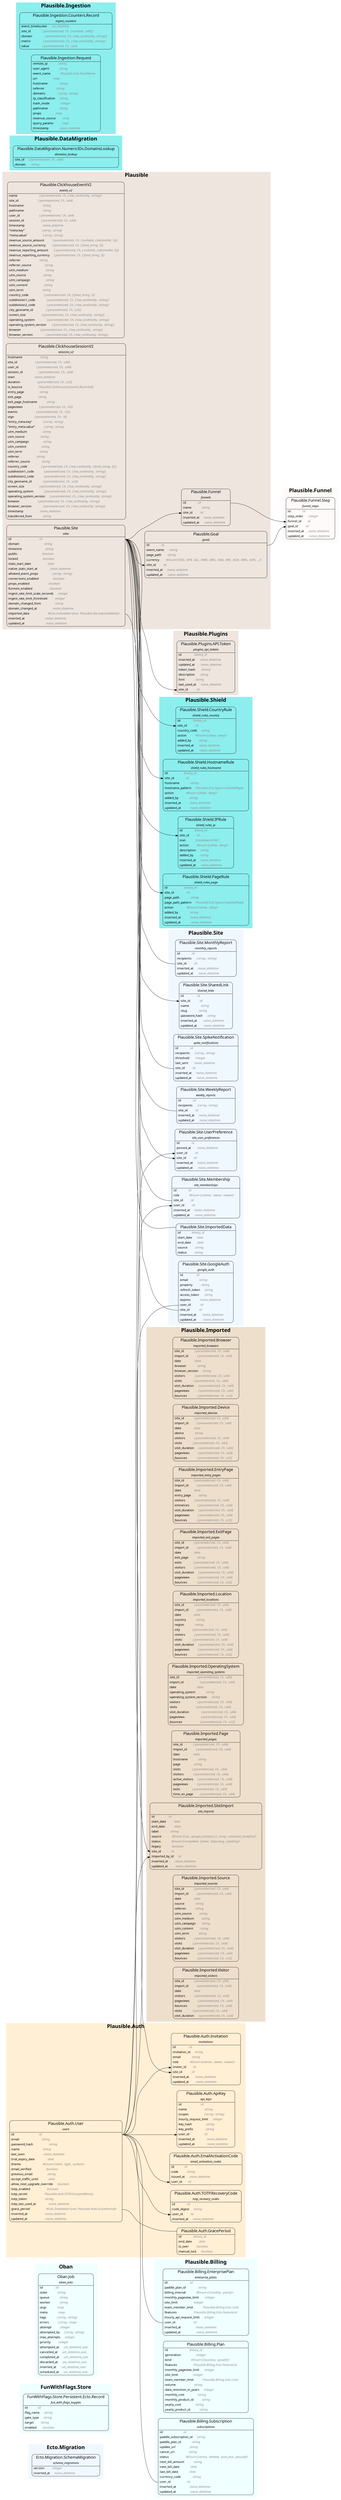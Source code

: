 digraph {
  ranksep=1.0; rankdir=LR;
  node [shape = none, fontname="Roboto Mono"];
  
  subgraph "cluster_Ecto.Migration" {
    style=filled
    fontname="Roboto Mono"
    color = "#f0f8ff"
    label = <<font point-size='24'><b>Ecto.Migration</b></font>>
    "Ecto.Migration.SchemaMigration" [label= <<table align='left' border='1' style='rounded' cellspacing='0' cellpadding='4' cellborder='0'><tr><td port='header@schema_module'><font point-size='18'>   Ecto.Migration.SchemaMigration   </font></td></tr><tr><td border='1' sides='b' colspan='2'><font point-size='14'><i>schema_migrations</i></font></td></tr><tr><td align='left' port='field@version'>:version         <i><font color='gray54'>:integer            </font></i></td></tr><tr><td align='left' port='field@inserted_at'>:inserted_at     <i><font color='gray54'>:naive_datetime     </font></i></td></tr></table>>]
  }
  subgraph "cluster_FunWithFlags.Store" {
    style=filled
    fontname="Roboto Mono"
    color = "#f0ffff"
    label = <<font point-size='24'><b>FunWithFlags.Store</b></font>>
    "FunWithFlags.Store.Persistent.Ecto.Record" [label= <<table align='left' border='1' style='rounded' cellspacing='0' cellpadding='4' cellborder='0'><tr><td port='header@schema_module'><font point-size='18'>   FunWithFlags.Store.Persistent.Ecto.Record   </font></td></tr><tr><td border='1' sides='b' colspan='2'><font point-size='14'><i>fun_with_flags_toggles</i></font></td></tr><tr><td align='left' port='field@id'>:id            <i><font color='gray54'>:id          </font></i></td></tr><tr><td align='left' port='field@flag_name'>:flag_name     <i><font color='gray54'>:string      </font></i></td></tr><tr><td align='left' port='field@gate_type'>:gate_type     <i><font color='gray54'>:string      </font></i></td></tr><tr><td align='left' port='field@target'>:target        <i><font color='gray54'>:string      </font></i></td></tr><tr><td align='left' port='field@enabled'>:enabled       <i><font color='gray54'>:boolean     </font></i></td></tr></table>>]
  }
  subgraph cluster_Oban {
    style=filled
    fontname="Roboto Mono"
    color = "#f0ffff"
    label = <<font point-size='24'><b>Oban</b></font>>
    "Oban.Job" [label= <<table align='left' border='1' style='rounded' cellspacing='0' cellpadding='4' cellborder='0'><tr><td port='header@schema_module'><font point-size='18'>   Oban.Job   </font></td></tr><tr><td border='1' sides='b' colspan='2'><font point-size='14'><i>oban_jobs</i></font></td></tr><tr><td align='left' port='field@id'>:id               <i><font color='gray54'>:id                    </font></i></td></tr><tr><td align='left' port='field@state'>:state            <i><font color='gray54'>:string                </font></i></td></tr><tr><td align='left' port='field@queue'>:queue            <i><font color='gray54'>:string                </font></i></td></tr><tr><td align='left' port='field@worker'>:worker           <i><font color='gray54'>:string                </font></i></td></tr><tr><td align='left' port='field@args'>:args             <i><font color='gray54'>:map                   </font></i></td></tr><tr><td align='left' port='field@meta'>:meta             <i><font color='gray54'>:map                   </font></i></td></tr><tr><td align='left' port='field@tags'>:tags             <i><font color='gray54'>{:array, :string}      </font></i></td></tr><tr><td align='left' port='field@errors'>:errors           <i><font color='gray54'>{:array, :map}         </font></i></td></tr><tr><td align='left' port='field@attempt'>:attempt          <i><font color='gray54'>:integer               </font></i></td></tr><tr><td align='left' port='field@attempted_by'>:attempted_by     <i><font color='gray54'>{:array, :string}      </font></i></td></tr><tr><td align='left' port='field@max_attempts'>:max_attempts     <i><font color='gray54'>:integer               </font></i></td></tr><tr><td align='left' port='field@priority'>:priority         <i><font color='gray54'>:integer               </font></i></td></tr><tr><td align='left' port='field@attempted_at'>:attempted_at     <i><font color='gray54'>:utc_datetime_usec     </font></i></td></tr><tr><td align='left' port='field@cancelled_at'>:cancelled_at     <i><font color='gray54'>:utc_datetime_usec     </font></i></td></tr><tr><td align='left' port='field@completed_at'>:completed_at     <i><font color='gray54'>:utc_datetime_usec     </font></i></td></tr><tr><td align='left' port='field@discarded_at'>:discarded_at     <i><font color='gray54'>:utc_datetime_usec     </font></i></td></tr><tr><td align='left' port='field@inserted_at'>:inserted_at      <i><font color='gray54'>:utc_datetime_usec     </font></i></td></tr><tr><td align='left' port='field@scheduled_at'>:scheduled_at     <i><font color='gray54'>:utc_datetime_usec     </font></i></td></tr></table>>]
  }
  subgraph cluster_Plausible {
    style=filled
    fontname="Roboto Mono"
    color = "#eee5de"
    label = <<font point-size='24'><b>Plausible</b></font>>
    "Plausible.ClickhouseEventV2" [label= <<table align='left' border='1' style='rounded' cellspacing='0' cellpadding='4' cellborder='0'><tr><td port='header@schema_module'><font point-size='18'>   Plausible.ClickhouseEventV2   </font></td></tr><tr><td border='1' sides='b' colspan='2'><font point-size='14'><i>events_v2</i></font></td></tr><tr><td align='left' port='field@name'>:name                           <i><font color='gray54'>{:parameterized, Ch, {:low_cardinality, :string}}      </font></i></td></tr><tr><td align='left' port='field@site_id'>:site_id                        <i><font color='gray54'>{:parameterized, Ch, :u64}                             </font></i></td></tr><tr><td align='left' port='field@hostname'>:hostname                       <i><font color='gray54'>:string                                                </font></i></td></tr><tr><td align='left' port='field@pathname'>:pathname                       <i><font color='gray54'>:string                                                </font></i></td></tr><tr><td align='left' port='field@user_id'>:user_id                        <i><font color='gray54'>{:parameterized, Ch, :u64}                             </font></i></td></tr><tr><td align='left' port='field@session_id'>:session_id                     <i><font color='gray54'>{:parameterized, Ch, :u64}                             </font></i></td></tr><tr><td align='left' port='field@timestamp'>:timestamp                      <i><font color='gray54'>:naive_datetime                                        </font></i></td></tr><tr><td align='left' port='field@meta.key'>:&quot;meta.key&quot;                     <i><font color='gray54'>{:array, :string}                                      </font></i></td></tr><tr><td align='left' port='field@meta.value'>:&quot;meta.value&quot;                   <i><font color='gray54'>{:array, :string}                                      </font></i></td></tr><tr><td align='left' port='field@revenue_source_amount'>:revenue_source_amount          <i><font color='gray54'>{:parameterized, Ch, {:nullable, {:decimal64, 3}}}     </font></i></td></tr><tr><td align='left' port='field@revenue_source_currency'>:revenue_source_currency        <i><font color='gray54'>{:parameterized, Ch, {:fixed_string, 3}}               </font></i></td></tr><tr><td align='left' port='field@revenue_reporting_amount'>:revenue_reporting_amount       <i><font color='gray54'>{:parameterized, Ch, {:nullable, {:decimal64, 3}}}     </font></i></td></tr><tr><td align='left' port='field@revenue_reporting_currency'>:revenue_reporting_currency     <i><font color='gray54'>{:parameterized, Ch, {:fixed_string, 3}}               </font></i></td></tr><tr><td align='left' port='field@referrer'>:referrer                       <i><font color='gray54'>:string                                                </font></i></td></tr><tr><td align='left' port='field@referrer_source'>:referrer_source                <i><font color='gray54'>:string                                                </font></i></td></tr><tr><td align='left' port='field@utm_medium'>:utm_medium                     <i><font color='gray54'>:string                                                </font></i></td></tr><tr><td align='left' port='field@utm_source'>:utm_source                     <i><font color='gray54'>:string                                                </font></i></td></tr><tr><td align='left' port='field@utm_campaign'>:utm_campaign                   <i><font color='gray54'>:string                                                </font></i></td></tr><tr><td align='left' port='field@utm_content'>:utm_content                    <i><font color='gray54'>:string                                                </font></i></td></tr><tr><td align='left' port='field@utm_term'>:utm_term                       <i><font color='gray54'>:string                                                </font></i></td></tr><tr><td align='left' port='field@country_code'>:country_code                   <i><font color='gray54'>{:parameterized, Ch, {:fixed_string, 2}}               </font></i></td></tr><tr><td align='left' port='field@subdivision1_code'>:subdivision1_code              <i><font color='gray54'>{:parameterized, Ch, {:low_cardinality, :string}}      </font></i></td></tr><tr><td align='left' port='field@subdivision2_code'>:subdivision2_code              <i><font color='gray54'>{:parameterized, Ch, {:low_cardinality, :string}}      </font></i></td></tr><tr><td align='left' port='field@city_geoname_id'>:city_geoname_id                <i><font color='gray54'>{:parameterized, Ch, :u32}                             </font></i></td></tr><tr><td align='left' port='field@screen_size'>:screen_size                    <i><font color='gray54'>{:parameterized, Ch, {:low_cardinality, :string}}      </font></i></td></tr><tr><td align='left' port='field@operating_system'>:operating_system               <i><font color='gray54'>{:parameterized, Ch, {:low_cardinality, :string}}      </font></i></td></tr><tr><td align='left' port='field@operating_system_version'>:operating_system_version       <i><font color='gray54'>{:parameterized, Ch, {:low_cardinality, :string}}      </font></i></td></tr><tr><td align='left' port='field@browser'>:browser                        <i><font color='gray54'>{:parameterized, Ch, {:low_cardinality, :string}}      </font></i></td></tr><tr><td align='left' port='field@browser_version'>:browser_version                <i><font color='gray54'>{:parameterized, Ch, {:low_cardinality, :string}}      </font></i></td></tr></table>>]
  "Plausible.ClickhouseSessionV2" [label= <<table align='left' border='1' style='rounded' cellspacing='0' cellpadding='4' cellborder='0'><tr><td port='header@schema_module'><font point-size='18'>   Plausible.ClickhouseSessionV2   </font></td></tr><tr><td border='1' sides='b' colspan='2'><font point-size='14'><i>sessions_v2</i></font></td></tr><tr><td align='left' port='field@hostname'>:hostname                     <i><font color='gray54'>:string                                                          </font></i></td></tr><tr><td align='left' port='field@site_id'>:site_id                      <i><font color='gray54'>{:parameterized, Ch, :u64}                                       </font></i></td></tr><tr><td align='left' port='field@user_id'>:user_id                      <i><font color='gray54'>{:parameterized, Ch, :u64}                                       </font></i></td></tr><tr><td align='left' port='field@session_id'>:session_id                   <i><font color='gray54'>{:parameterized, Ch, :u64}                                       </font></i></td></tr><tr><td align='left' port='field@start'>:start                        <i><font color='gray54'>:naive_datetime                                                  </font></i></td></tr><tr><td align='left' port='field@duration'>:duration                     <i><font color='gray54'>{:parameterized, Ch, :u32}                                       </font></i></td></tr><tr><td align='left' port='field@is_bounce'>:is_bounce                    <i><font color='gray54'>Plausible.ClickhouseSessionV2.BoolUInt8                          </font></i></td></tr><tr><td align='left' port='field@entry_page'>:entry_page                   <i><font color='gray54'>:string                                                          </font></i></td></tr><tr><td align='left' port='field@exit_page'>:exit_page                    <i><font color='gray54'>:string                                                          </font></i></td></tr><tr><td align='left' port='field@exit_page_hostname'>:exit_page_hostname           <i><font color='gray54'>:string                                                          </font></i></td></tr><tr><td align='left' port='field@pageviews'>:pageviews                    <i><font color='gray54'>{:parameterized, Ch, :i32}                                       </font></i></td></tr><tr><td align='left' port='field@events'>:events                       <i><font color='gray54'>{:parameterized, Ch, :i32}                                       </font></i></td></tr><tr><td align='left' port='field@sign'>:sign                         <i><font color='gray54'>{:parameterized, Ch, :i8}                                        </font></i></td></tr><tr><td align='left' port='field@entry_meta.key'>:&quot;entry_meta.key&quot;             <i><font color='gray54'>{:array, :string}                                                </font></i></td></tr><tr><td align='left' port='field@entry_meta.value'>:&quot;entry_meta.value&quot;           <i><font color='gray54'>{:array, :string}                                                </font></i></td></tr><tr><td align='left' port='field@utm_medium'>:utm_medium                   <i><font color='gray54'>:string                                                          </font></i></td></tr><tr><td align='left' port='field@utm_source'>:utm_source                   <i><font color='gray54'>:string                                                          </font></i></td></tr><tr><td align='left' port='field@utm_campaign'>:utm_campaign                 <i><font color='gray54'>:string                                                          </font></i></td></tr><tr><td align='left' port='field@utm_content'>:utm_content                  <i><font color='gray54'>:string                                                          </font></i></td></tr><tr><td align='left' port='field@utm_term'>:utm_term                     <i><font color='gray54'>:string                                                          </font></i></td></tr><tr><td align='left' port='field@referrer'>:referrer                     <i><font color='gray54'>:string                                                          </font></i></td></tr><tr><td align='left' port='field@referrer_source'>:referrer_source              <i><font color='gray54'>:string                                                          </font></i></td></tr><tr><td align='left' port='field@country_code'>:country_code                 <i><font color='gray54'>{:parameterized, Ch, {:low_cardinality, {:fixed_string, 2}}}     </font></i></td></tr><tr><td align='left' port='field@subdivision1_code'>:subdivision1_code            <i><font color='gray54'>{:parameterized, Ch, {:low_cardinality, :string}}                </font></i></td></tr><tr><td align='left' port='field@subdivision2_code'>:subdivision2_code            <i><font color='gray54'>{:parameterized, Ch, {:low_cardinality, :string}}                </font></i></td></tr><tr><td align='left' port='field@city_geoname_id'>:city_geoname_id              <i><font color='gray54'>{:parameterized, Ch, :u32}                                       </font></i></td></tr><tr><td align='left' port='field@screen_size'>:screen_size                  <i><font color='gray54'>{:parameterized, Ch, {:low_cardinality, :string}}                </font></i></td></tr><tr><td align='left' port='field@operating_system'>:operating_system             <i><font color='gray54'>{:parameterized, Ch, {:low_cardinality, :string}}                </font></i></td></tr><tr><td align='left' port='field@operating_system_version'>:operating_system_version     <i><font color='gray54'>{:parameterized, Ch, {:low_cardinality, :string}}                </font></i></td></tr><tr><td align='left' port='field@browser'>:browser                      <i><font color='gray54'>{:parameterized, Ch, {:low_cardinality, :string}}                </font></i></td></tr><tr><td align='left' port='field@browser_version'>:browser_version              <i><font color='gray54'>{:parameterized, Ch, {:low_cardinality, :string}}                </font></i></td></tr><tr><td align='left' port='field@timestamp'>:timestamp                    <i><font color='gray54'>:naive_datetime                                                  </font></i></td></tr><tr><td align='left' port='field@transferred_from'>:transferred_from             <i><font color='gray54'>:string                                                          </font></i></td></tr></table>>]
  "Plausible.Funnel" [label= <<table align='left' border='1' style='rounded' cellspacing='0' cellpadding='4' cellborder='0'><tr><td port='header@schema_module'><font point-size='18'>   Plausible.Funnel   </font></td></tr><tr><td border='1' sides='b' colspan='2'><font point-size='14'><i>funnels</i></font></td></tr><tr><td align='left' port='field@id'>:id              <i><font color='gray54'>:id                 </font></i></td></tr><tr><td align='left' port='field@name'>:name            <i><font color='gray54'>:string             </font></i></td></tr><tr><td align='left' port='field@site_id'>:site_id         <i><font color='gray54'>:id                 </font></i></td></tr><tr><td align='left' port='field@inserted_at'>:inserted_at     <i><font color='gray54'>:naive_datetime     </font></i></td></tr><tr><td align='left' port='field@updated_at'>:updated_at      <i><font color='gray54'>:naive_datetime     </font></i></td></tr></table>>]
  "Plausible.Goal" [label= <<table align='left' border='1' style='rounded' cellspacing='0' cellpadding='4' cellborder='0'><tr><td port='header@schema_module'><font point-size='18'>   Plausible.Goal   </font></td></tr><tr><td border='1' sides='b' colspan='2'><font point-size='14'><i>goals</i></font></td></tr><tr><td align='left' port='field@id'>:id              <i><font color='gray54'>:id                                                                          </font></i></td></tr><tr><td align='left' port='field@event_name'>:event_name      <i><font color='gray54'>:string                                                                      </font></i></td></tr><tr><td align='left' port='field@page_path'>:page_path       <i><font color='gray54'>:string                                                                      </font></i></td></tr><tr><td align='left' port='field@currency'>:currency        <i><font color='gray54'>#Enum&lt;[:AED, :AFN, :ALL, :AMD, :ANG, :AOA, :ARS, :AUD, :AWG, :AZN, ...]&gt;     </font></i></td></tr><tr><td align='left' port='field@site_id'>:site_id         <i><font color='gray54'>:id                                                                          </font></i></td></tr><tr><td align='left' port='field@inserted_at'>:inserted_at     <i><font color='gray54'>:naive_datetime                                                              </font></i></td></tr><tr><td align='left' port='field@updated_at'>:updated_at      <i><font color='gray54'>:naive_datetime                                                              </font></i></td></tr></table>>]
  "Plausible.Site" [label= <<table align='left' border='1' style='rounded' cellspacing='0' cellpadding='4' cellborder='0'><tr><td port='header@schema_module'><font point-size='18'>   Plausible.Site   </font></td></tr><tr><td border='1' sides='b' colspan='2'><font point-size='14'><i>sites</i></font></td></tr><tr><td align='left' port='field@id'>:id                                  <i><font color='gray54'>:id                                                    </font></i></td></tr><tr><td align='left' port='field@domain'>:domain                              <i><font color='gray54'>:string                                                </font></i></td></tr><tr><td align='left' port='field@timezone'>:timezone                            <i><font color='gray54'>:string                                                </font></i></td></tr><tr><td align='left' port='field@public'>:public                              <i><font color='gray54'>:boolean                                               </font></i></td></tr><tr><td align='left' port='field@locked'>:locked                              <i><font color='gray54'>:boolean                                               </font></i></td></tr><tr><td align='left' port='field@stats_start_date'>:stats_start_date                    <i><font color='gray54'>:date                                                  </font></i></td></tr><tr><td align='left' port='field@native_stats_start_at'>:native_stats_start_at               <i><font color='gray54'>:naive_datetime                                        </font></i></td></tr><tr><td align='left' port='field@allowed_event_props'>:allowed_event_props                 <i><font color='gray54'>{:array, :string}                                      </font></i></td></tr><tr><td align='left' port='field@conversions_enabled'>:conversions_enabled                 <i><font color='gray54'>:boolean                                               </font></i></td></tr><tr><td align='left' port='field@props_enabled'>:props_enabled                       <i><font color='gray54'>:boolean                                               </font></i></td></tr><tr><td align='left' port='field@funnels_enabled'>:funnels_enabled                     <i><font color='gray54'>:boolean                                               </font></i></td></tr><tr><td align='left' port='field@ingest_rate_limit_scale_seconds'>:ingest_rate_limit_scale_seconds     <i><font color='gray54'>:integer                                               </font></i></td></tr><tr><td align='left' port='field@ingest_rate_limit_threshold'>:ingest_rate_limit_threshold         <i><font color='gray54'>:integer                                               </font></i></td></tr><tr><td align='left' port='field@domain_changed_from'>:domain_changed_from                 <i><font color='gray54'>:string                                                </font></i></td></tr><tr><td align='left' port='field@domain_changed_at'>:domain_changed_at                   <i><font color='gray54'>:naive_datetime                                        </font></i></td></tr><tr><td align='left' port='field@imported_data'>:imported_data                       <i><font color='gray54'>#Ecto.Embedded&lt;[one: Plausible.Site.ImportedData]&gt;     </font></i></td></tr><tr><td align='left' port='field@inserted_at'>:inserted_at                         <i><font color='gray54'>:naive_datetime                                        </font></i></td></tr><tr><td align='left' port='field@updated_at'>:updated_at                          <i><font color='gray54'>:naive_datetime                                        </font></i></td></tr></table>>]
  }
  subgraph "cluster_Plausible.Auth" {
    style=filled
    fontname="Roboto Mono"
    color = "#ffefd5"
    label = <<font point-size='24'><b>Plausible.Auth</b></font>>
    "Plausible.Auth.ApiKey" [label= <<table align='left' border='1' style='rounded' cellspacing='0' cellpadding='4' cellborder='0'><tr><td port='header@schema_module'><font point-size='18'>   Plausible.Auth.ApiKey   </font></td></tr><tr><td border='1' sides='b' colspan='2'><font point-size='14'><i>api_keys</i></font></td></tr><tr><td align='left' port='field@id'>:id                       <i><font color='gray54'>:id                   </font></i></td></tr><tr><td align='left' port='field@name'>:name                     <i><font color='gray54'>:string               </font></i></td></tr><tr><td align='left' port='field@scopes'>:scopes                   <i><font color='gray54'>{:array, :string}     </font></i></td></tr><tr><td align='left' port='field@hourly_request_limit'>:hourly_request_limit     <i><font color='gray54'>:integer              </font></i></td></tr><tr><td align='left' port='field@key_hash'>:key_hash                 <i><font color='gray54'>:string               </font></i></td></tr><tr><td align='left' port='field@key_prefix'>:key_prefix               <i><font color='gray54'>:string               </font></i></td></tr><tr><td align='left' port='field@user_id'>:user_id                  <i><font color='gray54'>:id                   </font></i></td></tr><tr><td align='left' port='field@inserted_at'>:inserted_at              <i><font color='gray54'>:naive_datetime       </font></i></td></tr><tr><td align='left' port='field@updated_at'>:updated_at               <i><font color='gray54'>:naive_datetime       </font></i></td></tr></table>>]
  "Plausible.Auth.EmailActivationCode" [label= <<table align='left' border='1' style='rounded' cellspacing='0' cellpadding='4' cellborder='0'><tr><td port='header@schema_module'><font point-size='18'>   Plausible.Auth.EmailActivationCode   </font></td></tr><tr><td border='1' sides='b' colspan='2'><font point-size='14'><i>email_activation_codes</i></font></td></tr><tr><td align='left' port='field@id'>:id            <i><font color='gray54'>:id                 </font></i></td></tr><tr><td align='left' port='field@code'>:code          <i><font color='gray54'>:string             </font></i></td></tr><tr><td align='left' port='field@issued_at'>:issued_at     <i><font color='gray54'>:naive_datetime     </font></i></td></tr><tr><td align='left' port='field@user_id'>:user_id       <i><font color='gray54'>:id                 </font></i></td></tr></table>>]
  "Plausible.Auth.GracePeriod" [label= <<table align='left' border='1' style='rounded' cellspacing='0' cellpadding='4' cellborder='0'><tr><td border='1' sides='b' colspan='2' port='header@schema_module'><font point-size='18'>   Plausible.Auth.GracePeriod   </font></td></tr><tr><td align='left' port='field@id'>:id              <i><font color='gray54'>:binary_id     </font></i></td></tr><tr><td align='left' port='field@end_date'>:end_date        <i><font color='gray54'>:date          </font></i></td></tr><tr><td align='left' port='field@is_over'>:is_over         <i><font color='gray54'>:boolean       </font></i></td></tr><tr><td align='left' port='field@manual_lock'>:manual_lock     <i><font color='gray54'>:boolean       </font></i></td></tr></table>>]
  "Plausible.Auth.Invitation" [label= <<table align='left' border='1' style='rounded' cellspacing='0' cellpadding='4' cellborder='0'><tr><td port='header@schema_module'><font point-size='18'>   Plausible.Auth.Invitation   </font></td></tr><tr><td border='1' sides='b' colspan='2'><font point-size='14'><i>invitations</i></font></td></tr><tr><td align='left' port='field@id'>:id                <i><font color='gray54'>:id                                  </font></i></td></tr><tr><td align='left' port='field@invitation_id'>:invitation_id     <i><font color='gray54'>:string                              </font></i></td></tr><tr><td align='left' port='field@email'>:email             <i><font color='gray54'>:string                              </font></i></td></tr><tr><td align='left' port='field@role'>:role              <i><font color='gray54'>#Enum&lt;[:admin, :owner, :viewer]&gt;     </font></i></td></tr><tr><td align='left' port='field@inviter_id'>:inviter_id        <i><font color='gray54'>:id                                  </font></i></td></tr><tr><td align='left' port='field@site_id'>:site_id           <i><font color='gray54'>:id                                  </font></i></td></tr><tr><td align='left' port='field@inserted_at'>:inserted_at       <i><font color='gray54'>:naive_datetime                      </font></i></td></tr><tr><td align='left' port='field@updated_at'>:updated_at        <i><font color='gray54'>:naive_datetime                      </font></i></td></tr></table>>]
  "Plausible.Auth.TOTP.RecoveryCode" [label= <<table align='left' border='1' style='rounded' cellspacing='0' cellpadding='4' cellborder='0'><tr><td port='header@schema_module'><font point-size='18'>   Plausible.Auth.TOTP.RecoveryCode   </font></td></tr><tr><td border='1' sides='b' colspan='2'><font point-size='14'><i>totp_recovery_codes</i></font></td></tr><tr><td align='left' port='field@id'>:id              <i><font color='gray54'>:id                 </font></i></td></tr><tr><td align='left' port='field@code_digest'>:code_digest     <i><font color='gray54'>:string             </font></i></td></tr><tr><td align='left' port='field@user_id'>:user_id         <i><font color='gray54'>:id                 </font></i></td></tr><tr><td align='left' port='field@inserted_at'>:inserted_at     <i><font color='gray54'>:naive_datetime     </font></i></td></tr></table>>]
  "Plausible.Auth.User" [label= <<table align='left' border='1' style='rounded' cellspacing='0' cellpadding='4' cellborder='0'><tr><td port='header@schema_module'><font point-size='18'>   Plausible.Auth.User   </font></td></tr><tr><td border='1' sides='b' colspan='2'><font point-size='14'><i>users</i></font></td></tr><tr><td align='left' port='field@id'>:id                              <i><font color='gray54'>:id                                                   </font></i></td></tr><tr><td align='left' port='field@email'>:email                           <i><font color='gray54'>:string                                               </font></i></td></tr><tr><td align='left' port='field@password_hash'>:password_hash                   <i><font color='gray54'>:string                                               </font></i></td></tr><tr><td align='left' port='field@name'>:name                            <i><font color='gray54'>:string                                               </font></i></td></tr><tr><td align='left' port='field@last_seen'>:last_seen                       <i><font color='gray54'>:naive_datetime                                       </font></i></td></tr><tr><td align='left' port='field@trial_expiry_date'>:trial_expiry_date               <i><font color='gray54'>:date                                                 </font></i></td></tr><tr><td align='left' port='field@theme'>:theme                           <i><font color='gray54'>#Enum&lt;[:dark, :light, :system]&gt;                       </font></i></td></tr><tr><td align='left' port='field@email_verified'>:email_verified                  <i><font color='gray54'>:boolean                                              </font></i></td></tr><tr><td align='left' port='field@previous_email'>:previous_email                  <i><font color='gray54'>:string                                               </font></i></td></tr><tr><td align='left' port='field@accept_traffic_until'>:accept_traffic_until            <i><font color='gray54'>:date                                                 </font></i></td></tr><tr><td align='left' port='field@allow_next_upgrade_override'>:allow_next_upgrade_override     <i><font color='gray54'>:boolean                                              </font></i></td></tr><tr><td align='left' port='field@totp_enabled'>:totp_enabled                    <i><font color='gray54'>:boolean                                              </font></i></td></tr><tr><td align='left' port='field@totp_secret'>:totp_secret                     <i><font color='gray54'>Plausible.Auth.TOTP.EncryptedBinary                   </font></i></td></tr><tr><td align='left' port='field@totp_token'>:totp_token                      <i><font color='gray54'>:string                                               </font></i></td></tr><tr><td align='left' port='field@totp_last_used_at'>:totp_last_used_at               <i><font color='gray54'>:naive_datetime                                       </font></i></td></tr><tr><td align='left' port='field@grace_period'>:grace_period                    <i><font color='gray54'>#Ecto.Embedded&lt;[one: Plausible.Auth.GracePeriod]&gt;     </font></i></td></tr><tr><td align='left' port='field@inserted_at'>:inserted_at                     <i><font color='gray54'>:naive_datetime                                       </font></i></td></tr><tr><td align='left' port='field@updated_at'>:updated_at                      <i><font color='gray54'>:naive_datetime                                       </font></i></td></tr></table>>]
  }
  subgraph "cluster_Plausible.Billing" {
    style=filled
    fontname="Roboto Mono"
    color = "#f0ffff"
    label = <<font point-size='24'><b>Plausible.Billing</b></font>>
    "Plausible.Billing.EnterprisePlan" [label= <<table align='left' border='1' style='rounded' cellspacing='0' cellpadding='4' cellborder='0'><tr><td port='header@schema_module'><font point-size='18'>   Plausible.Billing.EnterprisePlan   </font></td></tr><tr><td border='1' sides='b' colspan='2'><font point-size='14'><i>enterprise_plans</i></font></td></tr><tr><td align='left' port='field@id'>:id                           <i><font color='gray54'>:id                                    </font></i></td></tr><tr><td align='left' port='field@paddle_plan_id'>:paddle_plan_id               <i><font color='gray54'>:string                                </font></i></td></tr><tr><td align='left' port='field@billing_interval'>:billing_interval             <i><font color='gray54'>#Enum&lt;[:monthly, :yearly]&gt;             </font></i></td></tr><tr><td align='left' port='field@monthly_pageview_limit'>:monthly_pageview_limit       <i><font color='gray54'>:integer                               </font></i></td></tr><tr><td align='left' port='field@site_limit'>:site_limit                   <i><font color='gray54'>:integer                               </font></i></td></tr><tr><td align='left' port='field@team_member_limit'>:team_member_limit            <i><font color='gray54'>Plausible.Billing.Ecto.Limit           </font></i></td></tr><tr><td align='left' port='field@features'>:features                     <i><font color='gray54'>Plausible.Billing.Ecto.FeatureList     </font></i></td></tr><tr><td align='left' port='field@hourly_api_request_limit'>:hourly_api_request_limit     <i><font color='gray54'>:integer                               </font></i></td></tr><tr><td align='left' port='field@user_id'>:user_id                      <i><font color='gray54'>:id                                    </font></i></td></tr><tr><td align='left' port='field@inserted_at'>:inserted_at                  <i><font color='gray54'>:naive_datetime                        </font></i></td></tr><tr><td align='left' port='field@updated_at'>:updated_at                   <i><font color='gray54'>:naive_datetime                        </font></i></td></tr></table>>]
  "Plausible.Billing.Plan" [label= <<table align='left' border='1' style='rounded' cellspacing='0' cellpadding='4' cellborder='0'><tr><td border='1' sides='b' colspan='2' port='header@schema_module'><font point-size='18'>   Plausible.Billing.Plan   </font></td></tr><tr><td align='left' port='field@id'>:id                          <i><font color='gray54'>:binary_id                             </font></i></td></tr><tr><td align='left' port='field@generation'>:generation                  <i><font color='gray54'>:integer                               </font></i></td></tr><tr><td align='left' port='field@kind'>:kind                        <i><font color='gray54'>#Enum&lt;[:business, :growth]&gt;            </font></i></td></tr><tr><td align='left' port='field@features'>:features                    <i><font color='gray54'>Plausible.Billing.Ecto.FeatureList     </font></i></td></tr><tr><td align='left' port='field@monthly_pageview_limit'>:monthly_pageview_limit      <i><font color='gray54'>:integer                               </font></i></td></tr><tr><td align='left' port='field@site_limit'>:site_limit                  <i><font color='gray54'>:integer                               </font></i></td></tr><tr><td align='left' port='field@team_member_limit'>:team_member_limit           <i><font color='gray54'>Plausible.Billing.Ecto.Limit           </font></i></td></tr><tr><td align='left' port='field@volume'>:volume                      <i><font color='gray54'>:string                                </font></i></td></tr><tr><td align='left' port='field@data_retention_in_years'>:data_retention_in_years     <i><font color='gray54'>:integer                               </font></i></td></tr><tr><td align='left' port='field@monthly_cost'>:monthly_cost                <i><font color='gray54'>:string                                </font></i></td></tr><tr><td align='left' port='field@monthly_product_id'>:monthly_product_id          <i><font color='gray54'>:string                                </font></i></td></tr><tr><td align='left' port='field@yearly_cost'>:yearly_cost                 <i><font color='gray54'>:string                                </font></i></td></tr><tr><td align='left' port='field@yearly_product_id'>:yearly_product_id           <i><font color='gray54'>:string                                </font></i></td></tr></table>>]
  "Plausible.Billing.Subscription" [label= <<table align='left' border='1' style='rounded' cellspacing='0' cellpadding='4' cellborder='0'><tr><td port='header@schema_module'><font point-size='18'>   Plausible.Billing.Subscription   </font></td></tr><tr><td border='1' sides='b' colspan='2'><font point-size='14'><i>subscriptions</i></font></td></tr><tr><td align='left' port='field@id'>:id                         <i><font color='gray54'>:id                                                </font></i></td></tr><tr><td align='left' port='field@paddle_subscription_id'>:paddle_subscription_id     <i><font color='gray54'>:string                                            </font></i></td></tr><tr><td align='left' port='field@paddle_plan_id'>:paddle_plan_id             <i><font color='gray54'>:string                                            </font></i></td></tr><tr><td align='left' port='field@update_url'>:update_url                 <i><font color='gray54'>:string                                            </font></i></td></tr><tr><td align='left' port='field@cancel_url'>:cancel_url                 <i><font color='gray54'>:string                                            </font></i></td></tr><tr><td align='left' port='field@status'>:status                     <i><font color='gray54'>#Enum&lt;[:active, :deleted, :past_due, :paused]&gt;     </font></i></td></tr><tr><td align='left' port='field@next_bill_amount'>:next_bill_amount           <i><font color='gray54'>:string                                            </font></i></td></tr><tr><td align='left' port='field@next_bill_date'>:next_bill_date             <i><font color='gray54'>:date                                              </font></i></td></tr><tr><td align='left' port='field@last_bill_date'>:last_bill_date             <i><font color='gray54'>:date                                              </font></i></td></tr><tr><td align='left' port='field@currency_code'>:currency_code              <i><font color='gray54'>:string                                            </font></i></td></tr><tr><td align='left' port='field@user_id'>:user_id                    <i><font color='gray54'>:id                                                </font></i></td></tr><tr><td align='left' port='field@inserted_at'>:inserted_at                <i><font color='gray54'>:naive_datetime                                    </font></i></td></tr><tr><td align='left' port='field@updated_at'>:updated_at                 <i><font color='gray54'>:naive_datetime                                    </font></i></td></tr></table>>]
  }
  subgraph "cluster_Plausible.DataMigration" {
    style=filled
    fontname="Roboto Mono"
    color = "#8deeee"
    label = <<font point-size='24'><b>Plausible.DataMigration</b></font>>
    "Plausible.DataMigration.NumericIDs.DomainsLookup" [label= <<table align='left' border='1' style='rounded' cellspacing='0' cellpadding='4' cellborder='0'><tr><td port='header@schema_module'><font point-size='18'>   Plausible.DataMigration.NumericIDs.DomainsLookup   </font></td></tr><tr><td border='1' sides='b' colspan='2'><font point-size='14'><i>domains_lookup</i></font></td></tr><tr><td align='left' port='field@site_id'>:site_id     <i><font color='gray54'>{:parameterized, Ch, :u64}     </font></i></td></tr><tr><td align='left' port='field@domain'>:domain      <i><font color='gray54'>:string                        </font></i></td></tr></table>>]
  }
  subgraph "cluster_Plausible.Funnel" {
    style=filled
    fontname="Roboto Mono"
    color = "#fffafa"
    label = <<font point-size='24'><b>Plausible.Funnel</b></font>>
    "Plausible.Funnel.Step" [label= <<table align='left' border='1' style='rounded' cellspacing='0' cellpadding='4' cellborder='0'><tr><td port='header@schema_module'><font point-size='18'>   Plausible.Funnel.Step   </font></td></tr><tr><td border='1' sides='b' colspan='2'><font point-size='14'><i>funnel_steps</i></font></td></tr><tr><td align='left' port='field@id'>:id              <i><font color='gray54'>:id                 </font></i></td></tr><tr><td align='left' port='field@step_order'>:step_order      <i><font color='gray54'>:integer            </font></i></td></tr><tr><td align='left' port='field@funnel_id'>:funnel_id       <i><font color='gray54'>:id                 </font></i></td></tr><tr><td align='left' port='field@goal_id'>:goal_id         <i><font color='gray54'>:id                 </font></i></td></tr><tr><td align='left' port='field@inserted_at'>:inserted_at     <i><font color='gray54'>:naive_datetime     </font></i></td></tr><tr><td align='left' port='field@updated_at'>:updated_at      <i><font color='gray54'>:naive_datetime     </font></i></td></tr></table>>]
  }
  subgraph "cluster_Plausible.Imported" {
    style=filled
    fontname="Roboto Mono"
    color = "#eedfcc"
    label = <<font point-size='24'><b>Plausible.Imported</b></font>>
    "Plausible.Imported.Browser" [label= <<table align='left' border='1' style='rounded' cellspacing='0' cellpadding='4' cellborder='0'><tr><td port='header@schema_module'><font point-size='18'>   Plausible.Imported.Browser   </font></td></tr><tr><td border='1' sides='b' colspan='2'><font point-size='14'><i>imported_browsers</i></font></td></tr><tr><td align='left' port='field@site_id'>:site_id             <i><font color='gray54'>{:parameterized, Ch, :u64}     </font></i></td></tr><tr><td align='left' port='field@import_id'>:import_id           <i><font color='gray54'>{:parameterized, Ch, :u64}     </font></i></td></tr><tr><td align='left' port='field@date'>:date                <i><font color='gray54'>:date                          </font></i></td></tr><tr><td align='left' port='field@browser'>:browser             <i><font color='gray54'>:string                        </font></i></td></tr><tr><td align='left' port='field@browser_version'>:browser_version     <i><font color='gray54'>:string                        </font></i></td></tr><tr><td align='left' port='field@visitors'>:visitors            <i><font color='gray54'>{:parameterized, Ch, :u64}     </font></i></td></tr><tr><td align='left' port='field@visits'>:visits              <i><font color='gray54'>{:parameterized, Ch, :u64}     </font></i></td></tr><tr><td align='left' port='field@visit_duration'>:visit_duration      <i><font color='gray54'>{:parameterized, Ch, :u64}     </font></i></td></tr><tr><td align='left' port='field@pageviews'>:pageviews           <i><font color='gray54'>{:parameterized, Ch, :u64}     </font></i></td></tr><tr><td align='left' port='field@bounces'>:bounces             <i><font color='gray54'>{:parameterized, Ch, :u32}     </font></i></td></tr></table>>]
  "Plausible.Imported.Device" [label= <<table align='left' border='1' style='rounded' cellspacing='0' cellpadding='4' cellborder='0'><tr><td port='header@schema_module'><font point-size='18'>   Plausible.Imported.Device   </font></td></tr><tr><td border='1' sides='b' colspan='2'><font point-size='14'><i>imported_devices</i></font></td></tr><tr><td align='left' port='field@site_id'>:site_id            <i><font color='gray54'>{:parameterized, Ch, :u64}     </font></i></td></tr><tr><td align='left' port='field@import_id'>:import_id          <i><font color='gray54'>{:parameterized, Ch, :u64}     </font></i></td></tr><tr><td align='left' port='field@date'>:date               <i><font color='gray54'>:date                          </font></i></td></tr><tr><td align='left' port='field@device'>:device             <i><font color='gray54'>:string                        </font></i></td></tr><tr><td align='left' port='field@visitors'>:visitors           <i><font color='gray54'>{:parameterized, Ch, :u64}     </font></i></td></tr><tr><td align='left' port='field@visits'>:visits             <i><font color='gray54'>{:parameterized, Ch, :u64}     </font></i></td></tr><tr><td align='left' port='field@visit_duration'>:visit_duration     <i><font color='gray54'>{:parameterized, Ch, :u64}     </font></i></td></tr><tr><td align='left' port='field@pageviews'>:pageviews          <i><font color='gray54'>{:parameterized, Ch, :u64}     </font></i></td></tr><tr><td align='left' port='field@bounces'>:bounces            <i><font color='gray54'>{:parameterized, Ch, :u32}     </font></i></td></tr></table>>]
  "Plausible.Imported.EntryPage" [label= <<table align='left' border='1' style='rounded' cellspacing='0' cellpadding='4' cellborder='0'><tr><td port='header@schema_module'><font point-size='18'>   Plausible.Imported.EntryPage   </font></td></tr><tr><td border='1' sides='b' colspan='2'><font point-size='14'><i>imported_entry_pages</i></font></td></tr><tr><td align='left' port='field@site_id'>:site_id            <i><font color='gray54'>{:parameterized, Ch, :u64}     </font></i></td></tr><tr><td align='left' port='field@import_id'>:import_id          <i><font color='gray54'>{:parameterized, Ch, :u64}     </font></i></td></tr><tr><td align='left' port='field@date'>:date               <i><font color='gray54'>:date                          </font></i></td></tr><tr><td align='left' port='field@entry_page'>:entry_page         <i><font color='gray54'>:string                        </font></i></td></tr><tr><td align='left' port='field@visitors'>:visitors           <i><font color='gray54'>{:parameterized, Ch, :u64}     </font></i></td></tr><tr><td align='left' port='field@entrances'>:entrances          <i><font color='gray54'>{:parameterized, Ch, :u64}     </font></i></td></tr><tr><td align='left' port='field@visit_duration'>:visit_duration     <i><font color='gray54'>{:parameterized, Ch, :u64}     </font></i></td></tr><tr><td align='left' port='field@pageviews'>:pageviews          <i><font color='gray54'>{:parameterized, Ch, :u64}     </font></i></td></tr><tr><td align='left' port='field@bounces'>:bounces            <i><font color='gray54'>{:parameterized, Ch, :u32}     </font></i></td></tr></table>>]
  "Plausible.Imported.ExitPage" [label= <<table align='left' border='1' style='rounded' cellspacing='0' cellpadding='4' cellborder='0'><tr><td port='header@schema_module'><font point-size='18'>   Plausible.Imported.ExitPage   </font></td></tr><tr><td border='1' sides='b' colspan='2'><font point-size='14'><i>imported_exit_pages</i></font></td></tr><tr><td align='left' port='field@site_id'>:site_id            <i><font color='gray54'>{:parameterized, Ch, :u64}     </font></i></td></tr><tr><td align='left' port='field@import_id'>:import_id          <i><font color='gray54'>{:parameterized, Ch, :u64}     </font></i></td></tr><tr><td align='left' port='field@date'>:date               <i><font color='gray54'>:date                          </font></i></td></tr><tr><td align='left' port='field@exit_page'>:exit_page          <i><font color='gray54'>:string                        </font></i></td></tr><tr><td align='left' port='field@exits'>:exits              <i><font color='gray54'>{:parameterized, Ch, :u64}     </font></i></td></tr><tr><td align='left' port='field@visitors'>:visitors           <i><font color='gray54'>{:parameterized, Ch, :u64}     </font></i></td></tr><tr><td align='left' port='field@visit_duration'>:visit_duration     <i><font color='gray54'>{:parameterized, Ch, :u64}     </font></i></td></tr><tr><td align='left' port='field@pageviews'>:pageviews          <i><font color='gray54'>{:parameterized, Ch, :u64}     </font></i></td></tr><tr><td align='left' port='field@bounces'>:bounces            <i><font color='gray54'>{:parameterized, Ch, :u32}     </font></i></td></tr></table>>]
  "Plausible.Imported.Location" [label= <<table align='left' border='1' style='rounded' cellspacing='0' cellpadding='4' cellborder='0'><tr><td port='header@schema_module'><font point-size='18'>   Plausible.Imported.Location   </font></td></tr><tr><td border='1' sides='b' colspan='2'><font point-size='14'><i>imported_locations</i></font></td></tr><tr><td align='left' port='field@site_id'>:site_id            <i><font color='gray54'>{:parameterized, Ch, :u64}     </font></i></td></tr><tr><td align='left' port='field@import_id'>:import_id          <i><font color='gray54'>{:parameterized, Ch, :u64}     </font></i></td></tr><tr><td align='left' port='field@date'>:date               <i><font color='gray54'>:date                          </font></i></td></tr><tr><td align='left' port='field@country'>:country            <i><font color='gray54'>:string                        </font></i></td></tr><tr><td align='left' port='field@region'>:region             <i><font color='gray54'>:string                        </font></i></td></tr><tr><td align='left' port='field@city'>:city               <i><font color='gray54'>{:parameterized, Ch, :u64}     </font></i></td></tr><tr><td align='left' port='field@visitors'>:visitors           <i><font color='gray54'>{:parameterized, Ch, :u64}     </font></i></td></tr><tr><td align='left' port='field@visits'>:visits             <i><font color='gray54'>{:parameterized, Ch, :u64}     </font></i></td></tr><tr><td align='left' port='field@visit_duration'>:visit_duration     <i><font color='gray54'>{:parameterized, Ch, :u64}     </font></i></td></tr><tr><td align='left' port='field@pageviews'>:pageviews          <i><font color='gray54'>{:parameterized, Ch, :u64}     </font></i></td></tr><tr><td align='left' port='field@bounces'>:bounces            <i><font color='gray54'>{:parameterized, Ch, :u32}     </font></i></td></tr></table>>]
  "Plausible.Imported.OperatingSystem" [label= <<table align='left' border='1' style='rounded' cellspacing='0' cellpadding='4' cellborder='0'><tr><td port='header@schema_module'><font point-size='18'>   Plausible.Imported.OperatingSystem   </font></td></tr><tr><td border='1' sides='b' colspan='2'><font point-size='14'><i>imported_operating_systems</i></font></td></tr><tr><td align='left' port='field@site_id'>:site_id                      <i><font color='gray54'>{:parameterized, Ch, :u64}     </font></i></td></tr><tr><td align='left' port='field@import_id'>:import_id                    <i><font color='gray54'>{:parameterized, Ch, :u64}     </font></i></td></tr><tr><td align='left' port='field@date'>:date                         <i><font color='gray54'>:date                          </font></i></td></tr><tr><td align='left' port='field@operating_system'>:operating_system             <i><font color='gray54'>:string                        </font></i></td></tr><tr><td align='left' port='field@operating_system_version'>:operating_system_version     <i><font color='gray54'>:string                        </font></i></td></tr><tr><td align='left' port='field@visitors'>:visitors                     <i><font color='gray54'>{:parameterized, Ch, :u64}     </font></i></td></tr><tr><td align='left' port='field@visits'>:visits                       <i><font color='gray54'>{:parameterized, Ch, :u64}     </font></i></td></tr><tr><td align='left' port='field@visit_duration'>:visit_duration               <i><font color='gray54'>{:parameterized, Ch, :u64}     </font></i></td></tr><tr><td align='left' port='field@pageviews'>:pageviews                    <i><font color='gray54'>{:parameterized, Ch, :u64}     </font></i></td></tr><tr><td align='left' port='field@bounces'>:bounces                      <i><font color='gray54'>{:parameterized, Ch, :u32}     </font></i></td></tr></table>>]
  "Plausible.Imported.Page" [label= <<table align='left' border='1' style='rounded' cellspacing='0' cellpadding='4' cellborder='0'><tr><td port='header@schema_module'><font point-size='18'>   Plausible.Imported.Page   </font></td></tr><tr><td border='1' sides='b' colspan='2'><font point-size='14'><i>imported_pages</i></font></td></tr><tr><td align='left' port='field@site_id'>:site_id             <i><font color='gray54'>{:parameterized, Ch, :u64}     </font></i></td></tr><tr><td align='left' port='field@import_id'>:import_id           <i><font color='gray54'>{:parameterized, Ch, :u64}     </font></i></td></tr><tr><td align='left' port='field@date'>:date                <i><font color='gray54'>:date                          </font></i></td></tr><tr><td align='left' port='field@hostname'>:hostname            <i><font color='gray54'>:string                        </font></i></td></tr><tr><td align='left' port='field@page'>:page                <i><font color='gray54'>:string                        </font></i></td></tr><tr><td align='left' port='field@visits'>:visits              <i><font color='gray54'>{:parameterized, Ch, :u64}     </font></i></td></tr><tr><td align='left' port='field@visitors'>:visitors            <i><font color='gray54'>{:parameterized, Ch, :u64}     </font></i></td></tr><tr><td align='left' port='field@active_visitors'>:active_visitors     <i><font color='gray54'>{:parameterized, Ch, :u64}     </font></i></td></tr><tr><td align='left' port='field@pageviews'>:pageviews           <i><font color='gray54'>{:parameterized, Ch, :u64}     </font></i></td></tr><tr><td align='left' port='field@exits'>:exits               <i><font color='gray54'>{:parameterized, Ch, :u64}     </font></i></td></tr><tr><td align='left' port='field@time_on_page'>:time_on_page        <i><font color='gray54'>{:parameterized, Ch, :u64}     </font></i></td></tr></table>>]
  "Plausible.Imported.SiteImport" [label= <<table align='left' border='1' style='rounded' cellspacing='0' cellpadding='4' cellborder='0'><tr><td port='header@schema_module'><font point-size='18'>   Plausible.Imported.SiteImport   </font></td></tr><tr><td border='1' sides='b' colspan='2'><font point-size='14'><i>site_imports</i></font></td></tr><tr><td align='left' port='field@id'>:id                 <i><font color='gray54'>:id                                                                 </font></i></td></tr><tr><td align='left' port='field@start_date'>:start_date         <i><font color='gray54'>:date                                                               </font></i></td></tr><tr><td align='left' port='field@end_date'>:end_date           <i><font color='gray54'>:date                                                               </font></i></td></tr><tr><td align='left' port='field@label'>:label              <i><font color='gray54'>:string                                                             </font></i></td></tr><tr><td align='left' port='field@source'>:source             <i><font color='gray54'>#Enum&lt;[:csv, :google_analytics_4, :noop, :universal_analytics]&gt;     </font></i></td></tr><tr><td align='left' port='field@status'>:status             <i><font color='gray54'>#Enum&lt;[:completed, :failed, :importing, :pending]&gt;                  </font></i></td></tr><tr><td align='left' port='field@legacy'>:legacy             <i><font color='gray54'>:boolean                                                            </font></i></td></tr><tr><td align='left' port='field@site_id'>:site_id            <i><font color='gray54'>:id                                                                 </font></i></td></tr><tr><td align='left' port='field@imported_by_id'>:imported_by_id     <i><font color='gray54'>:id                                                                 </font></i></td></tr><tr><td align='left' port='field@inserted_at'>:inserted_at        <i><font color='gray54'>:naive_datetime                                                     </font></i></td></tr><tr><td align='left' port='field@updated_at'>:updated_at         <i><font color='gray54'>:naive_datetime                                                     </font></i></td></tr></table>>]
  "Plausible.Imported.Source" [label= <<table align='left' border='1' style='rounded' cellspacing='0' cellpadding='4' cellborder='0'><tr><td port='header@schema_module'><font point-size='18'>   Plausible.Imported.Source   </font></td></tr><tr><td border='1' sides='b' colspan='2'><font point-size='14'><i>imported_sources</i></font></td></tr><tr><td align='left' port='field@site_id'>:site_id            <i><font color='gray54'>{:parameterized, Ch, :u64}     </font></i></td></tr><tr><td align='left' port='field@import_id'>:import_id          <i><font color='gray54'>{:parameterized, Ch, :u64}     </font></i></td></tr><tr><td align='left' port='field@date'>:date               <i><font color='gray54'>:date                          </font></i></td></tr><tr><td align='left' port='field@source'>:source             <i><font color='gray54'>:string                        </font></i></td></tr><tr><td align='left' port='field@referrer'>:referrer           <i><font color='gray54'>:string                        </font></i></td></tr><tr><td align='left' port='field@utm_source'>:utm_source         <i><font color='gray54'>:string                        </font></i></td></tr><tr><td align='left' port='field@utm_medium'>:utm_medium         <i><font color='gray54'>:string                        </font></i></td></tr><tr><td align='left' port='field@utm_campaign'>:utm_campaign       <i><font color='gray54'>:string                        </font></i></td></tr><tr><td align='left' port='field@utm_content'>:utm_content        <i><font color='gray54'>:string                        </font></i></td></tr><tr><td align='left' port='field@utm_term'>:utm_term           <i><font color='gray54'>:string                        </font></i></td></tr><tr><td align='left' port='field@visitors'>:visitors           <i><font color='gray54'>{:parameterized, Ch, :u64}     </font></i></td></tr><tr><td align='left' port='field@visits'>:visits             <i><font color='gray54'>{:parameterized, Ch, :u64}     </font></i></td></tr><tr><td align='left' port='field@visit_duration'>:visit_duration     <i><font color='gray54'>{:parameterized, Ch, :u64}     </font></i></td></tr><tr><td align='left' port='field@pageviews'>:pageviews          <i><font color='gray54'>{:parameterized, Ch, :u64}     </font></i></td></tr><tr><td align='left' port='field@bounces'>:bounces            <i><font color='gray54'>{:parameterized, Ch, :u32}     </font></i></td></tr></table>>]
  "Plausible.Imported.Visitor" [label= <<table align='left' border='1' style='rounded' cellspacing='0' cellpadding='4' cellborder='0'><tr><td port='header@schema_module'><font point-size='18'>   Plausible.Imported.Visitor   </font></td></tr><tr><td border='1' sides='b' colspan='2'><font point-size='14'><i>imported_visitors</i></font></td></tr><tr><td align='left' port='field@site_id'>:site_id            <i><font color='gray54'>{:parameterized, Ch, :u64}     </font></i></td></tr><tr><td align='left' port='field@import_id'>:import_id          <i><font color='gray54'>{:parameterized, Ch, :u64}     </font></i></td></tr><tr><td align='left' port='field@date'>:date               <i><font color='gray54'>:date                          </font></i></td></tr><tr><td align='left' port='field@visitors'>:visitors           <i><font color='gray54'>{:parameterized, Ch, :u64}     </font></i></td></tr><tr><td align='left' port='field@pageviews'>:pageviews          <i><font color='gray54'>{:parameterized, Ch, :u64}     </font></i></td></tr><tr><td align='left' port='field@bounces'>:bounces            <i><font color='gray54'>{:parameterized, Ch, :u64}     </font></i></td></tr><tr><td align='left' port='field@visits'>:visits             <i><font color='gray54'>{:parameterized, Ch, :u64}     </font></i></td></tr><tr><td align='left' port='field@visit_duration'>:visit_duration     <i><font color='gray54'>{:parameterized, Ch, :u64}     </font></i></td></tr></table>>]
  }
  subgraph "cluster_Plausible.Ingestion" {
    style=filled
    fontname="Roboto Mono"
    color = "#8deeee"
    label = <<font point-size='24'><b>Plausible.Ingestion</b></font>>
    "Plausible.Ingestion.Counters.Record" [label= <<table align='left' border='1' style='rounded' cellspacing='0' cellpadding='4' cellborder='0'><tr><td port='header@schema_module'><font point-size='18'>   Plausible.Ingestion.Counters.Record   </font></td></tr><tr><td border='1' sides='b' colspan='2'><font point-size='14'><i>ingest_counters</i></font></td></tr><tr><td align='left' port='field@event_timebucket'>:event_timebucket     <i><font color='gray54'>:utc_datetime                                         </font></i></td></tr><tr><td align='left' port='field@site_id'>:site_id              <i><font color='gray54'>{:parameterized, Ch, {:nullable, :u64}}               </font></i></td></tr><tr><td align='left' port='field@domain'>:domain               <i><font color='gray54'>{:parameterized, Ch, {:low_cardinality, :string}}     </font></i></td></tr><tr><td align='left' port='field@metric'>:metric               <i><font color='gray54'>{:parameterized, Ch, {:low_cardinality, :string}}     </font></i></td></tr><tr><td align='left' port='field@value'>:value                <i><font color='gray54'>{:parameterized, Ch, :u64}                            </font></i></td></tr></table>>]
  "Plausible.Ingestion.Request" [label= <<table align='left' border='1' style='rounded' cellspacing='0' cellpadding='4' cellborder='0'><tr><td border='1' sides='b' colspan='2' port='header@schema_module'><font point-size='18'>   Plausible.Ingestion.Request   </font></td></tr><tr><td align='left' port='field@remote_ip'>:remote_ip             <i><font color='gray54'>:string                      </font></i></td></tr><tr><td align='left' port='field@user_agent'>:user_agent            <i><font color='gray54'>:string                      </font></i></td></tr><tr><td align='left' port='field@event_name'>:event_name            <i><font color='gray54'>Plausible.Ecto.EventName     </font></i></td></tr><tr><td align='left' port='field@uri'>:uri                   <i><font color='gray54'>:map                         </font></i></td></tr><tr><td align='left' port='field@hostname'>:hostname              <i><font color='gray54'>:string                      </font></i></td></tr><tr><td align='left' port='field@referrer'>:referrer              <i><font color='gray54'>:string                      </font></i></td></tr><tr><td align='left' port='field@domains'>:domains               <i><font color='gray54'>{:array, :string}            </font></i></td></tr><tr><td align='left' port='field@ip_classification'>:ip_classification     <i><font color='gray54'>:string                      </font></i></td></tr><tr><td align='left' port='field@hash_mode'>:hash_mode             <i><font color='gray54'>:integer                     </font></i></td></tr><tr><td align='left' port='field@pathname'>:pathname              <i><font color='gray54'>:string                      </font></i></td></tr><tr><td align='left' port='field@props'>:props                 <i><font color='gray54'>:map                         </font></i></td></tr><tr><td align='left' port='field@revenue_source'>:revenue_source        <i><font color='gray54'>:map                         </font></i></td></tr><tr><td align='left' port='field@query_params'>:query_params          <i><font color='gray54'>:map                         </font></i></td></tr><tr><td align='left' port='field@timestamp'>:timestamp             <i><font color='gray54'>:naive_datetime              </font></i></td></tr></table>>]
  }
  subgraph "cluster_Plausible.Plugins" {
    style=filled
    fontname="Roboto Mono"
    color = "#eee5de"
    label = <<font point-size='24'><b>Plausible.Plugins</b></font>>
    "Plausible.Plugins.API.Token" [label= <<table align='left' border='1' style='rounded' cellspacing='0' cellpadding='4' cellborder='0'><tr><td port='header@schema_module'><font point-size='18'>   Plausible.Plugins.API.Token   </font></td></tr><tr><td border='1' sides='b' colspan='2'><font point-size='14'><i>plugins_api_tokens</i></font></td></tr><tr><td align='left' port='field@id'>:id               <i><font color='gray54'>:binary_id          </font></i></td></tr><tr><td align='left' port='field@inserted_at'>:inserted_at      <i><font color='gray54'>:naive_datetime     </font></i></td></tr><tr><td align='left' port='field@updated_at'>:updated_at       <i><font color='gray54'>:naive_datetime     </font></i></td></tr><tr><td align='left' port='field@token_hash'>:token_hash       <i><font color='gray54'>:binary             </font></i></td></tr><tr><td align='left' port='field@description'>:description      <i><font color='gray54'>:string             </font></i></td></tr><tr><td align='left' port='field@hint'>:hint             <i><font color='gray54'>:string             </font></i></td></tr><tr><td align='left' port='field@last_used_at'>:last_used_at     <i><font color='gray54'>:naive_datetime     </font></i></td></tr><tr><td align='left' port='field@site_id'>:site_id          <i><font color='gray54'>:id                 </font></i></td></tr></table>>]
  }
  subgraph "cluster_Plausible.Shield" {
    style=filled
    fontname="Roboto Mono"
    color = "#8deeee"
    label = <<font point-size='24'><b>Plausible.Shield</b></font>>
    "Plausible.Shield.CountryRule" [label= <<table align='left' border='1' style='rounded' cellspacing='0' cellpadding='4' cellborder='0'><tr><td port='header@schema_module'><font point-size='18'>   Plausible.Shield.CountryRule   </font></td></tr><tr><td border='1' sides='b' colspan='2'><font point-size='14'><i>shield_rules_country</i></font></td></tr><tr><td align='left' port='field@id'>:id               <i><font color='gray54'>:binary_id                 </font></i></td></tr><tr><td align='left' port='field@site_id'>:site_id          <i><font color='gray54'>:id                        </font></i></td></tr><tr><td align='left' port='field@country_code'>:country_code     <i><font color='gray54'>:string                    </font></i></td></tr><tr><td align='left' port='field@action'>:action           <i><font color='gray54'>#Enum&lt;[:allow, :deny]&gt;     </font></i></td></tr><tr><td align='left' port='field@added_by'>:added_by         <i><font color='gray54'>:string                    </font></i></td></tr><tr><td align='left' port='field@inserted_at'>:inserted_at      <i><font color='gray54'>:naive_datetime            </font></i></td></tr><tr><td align='left' port='field@updated_at'>:updated_at       <i><font color='gray54'>:naive_datetime            </font></i></td></tr></table>>]
  "Plausible.Shield.HostnameRule" [label= <<table align='left' border='1' style='rounded' cellspacing='0' cellpadding='4' cellborder='0'><tr><td port='header@schema_module'><font point-size='18'>   Plausible.Shield.HostnameRule   </font></td></tr><tr><td border='1' sides='b' colspan='2'><font point-size='14'><i>shield_rules_hostname</i></font></td></tr><tr><td align='left' port='field@id'>:id                   <i><font color='gray54'>:binary_id                             </font></i></td></tr><tr><td align='left' port='field@site_id'>:site_id              <i><font color='gray54'>:id                                    </font></i></td></tr><tr><td align='left' port='field@hostname'>:hostname             <i><font color='gray54'>:string                                </font></i></td></tr><tr><td align='left' port='field@hostname_pattern'>:hostname_pattern     <i><font color='gray54'>Plausible.Ecto.Types.CompiledRegex     </font></i></td></tr><tr><td align='left' port='field@action'>:action               <i><font color='gray54'>#Enum&lt;[:allow, :deny]&gt;                 </font></i></td></tr><tr><td align='left' port='field@added_by'>:added_by             <i><font color='gray54'>:string                                </font></i></td></tr><tr><td align='left' port='field@inserted_at'>:inserted_at          <i><font color='gray54'>:naive_datetime                        </font></i></td></tr><tr><td align='left' port='field@updated_at'>:updated_at           <i><font color='gray54'>:naive_datetime                        </font></i></td></tr></table>>]
  "Plausible.Shield.IPRule" [label= <<table align='left' border='1' style='rounded' cellspacing='0' cellpadding='4' cellborder='0'><tr><td port='header@schema_module'><font point-size='18'>   Plausible.Shield.IPRule   </font></td></tr><tr><td border='1' sides='b' colspan='2'><font point-size='14'><i>shield_rules_ip</i></font></td></tr><tr><td align='left' port='field@id'>:id              <i><font color='gray54'>:binary_id                 </font></i></td></tr><tr><td align='left' port='field@site_id'>:site_id         <i><font color='gray54'>:id                        </font></i></td></tr><tr><td align='left' port='field@inet'>:inet            <i><font color='gray54'>EctoNetwork.INET           </font></i></td></tr><tr><td align='left' port='field@action'>:action          <i><font color='gray54'>#Enum&lt;[:allow, :deny]&gt;     </font></i></td></tr><tr><td align='left' port='field@description'>:description     <i><font color='gray54'>:string                    </font></i></td></tr><tr><td align='left' port='field@added_by'>:added_by        <i><font color='gray54'>:string                    </font></i></td></tr><tr><td align='left' port='field@inserted_at'>:inserted_at     <i><font color='gray54'>:naive_datetime            </font></i></td></tr><tr><td align='left' port='field@updated_at'>:updated_at      <i><font color='gray54'>:naive_datetime            </font></i></td></tr></table>>]
  "Plausible.Shield.PageRule" [label= <<table align='left' border='1' style='rounded' cellspacing='0' cellpadding='4' cellborder='0'><tr><td port='header@schema_module'><font point-size='18'>   Plausible.Shield.PageRule   </font></td></tr><tr><td border='1' sides='b' colspan='2'><font point-size='14'><i>shield_rules_page</i></font></td></tr><tr><td align='left' port='field@id'>:id                    <i><font color='gray54'>:binary_id                             </font></i></td></tr><tr><td align='left' port='field@site_id'>:site_id               <i><font color='gray54'>:id                                    </font></i></td></tr><tr><td align='left' port='field@page_path'>:page_path             <i><font color='gray54'>:string                                </font></i></td></tr><tr><td align='left' port='field@page_path_pattern'>:page_path_pattern     <i><font color='gray54'>Plausible.Ecto.Types.CompiledRegex     </font></i></td></tr><tr><td align='left' port='field@action'>:action                <i><font color='gray54'>#Enum&lt;[:allow, :deny]&gt;                 </font></i></td></tr><tr><td align='left' port='field@added_by'>:added_by              <i><font color='gray54'>:string                                </font></i></td></tr><tr><td align='left' port='field@inserted_at'>:inserted_at           <i><font color='gray54'>:naive_datetime                        </font></i></td></tr><tr><td align='left' port='field@updated_at'>:updated_at            <i><font color='gray54'>:naive_datetime                        </font></i></td></tr></table>>]
  }
  subgraph "cluster_Plausible.Site" {
    style=filled
    fontname="Roboto Mono"
    color = "#f0f8ff"
    label = <<font point-size='24'><b>Plausible.Site</b></font>>
    "Plausible.Site.GoogleAuth" [label= <<table align='left' border='1' style='rounded' cellspacing='0' cellpadding='4' cellborder='0'><tr><td port='header@schema_module'><font point-size='18'>   Plausible.Site.GoogleAuth   </font></td></tr><tr><td border='1' sides='b' colspan='2'><font point-size='14'><i>google_auth</i></font></td></tr><tr><td align='left' port='field@id'>:id                <i><font color='gray54'>:id                 </font></i></td></tr><tr><td align='left' port='field@email'>:email             <i><font color='gray54'>:string             </font></i></td></tr><tr><td align='left' port='field@property'>:property          <i><font color='gray54'>:string             </font></i></td></tr><tr><td align='left' port='field@refresh_token'>:refresh_token     <i><font color='gray54'>:string             </font></i></td></tr><tr><td align='left' port='field@access_token'>:access_token      <i><font color='gray54'>:string             </font></i></td></tr><tr><td align='left' port='field@expires'>:expires           <i><font color='gray54'>:naive_datetime     </font></i></td></tr><tr><td align='left' port='field@user_id'>:user_id           <i><font color='gray54'>:id                 </font></i></td></tr><tr><td align='left' port='field@site_id'>:site_id           <i><font color='gray54'>:id                 </font></i></td></tr><tr><td align='left' port='field@inserted_at'>:inserted_at       <i><font color='gray54'>:naive_datetime     </font></i></td></tr><tr><td align='left' port='field@updated_at'>:updated_at        <i><font color='gray54'>:naive_datetime     </font></i></td></tr></table>>]
  "Plausible.Site.ImportedData" [label= <<table align='left' border='1' style='rounded' cellspacing='0' cellpadding='4' cellborder='0'><tr><td border='1' sides='b' colspan='2' port='header@schema_module'><font point-size='18'>   Plausible.Site.ImportedData   </font></td></tr><tr><td align='left' port='field@id'>:id             <i><font color='gray54'>:binary_id     </font></i></td></tr><tr><td align='left' port='field@start_date'>:start_date     <i><font color='gray54'>:date          </font></i></td></tr><tr><td align='left' port='field@end_date'>:end_date       <i><font color='gray54'>:date          </font></i></td></tr><tr><td align='left' port='field@source'>:source         <i><font color='gray54'>:string        </font></i></td></tr><tr><td align='left' port='field@status'>:status         <i><font color='gray54'>:string        </font></i></td></tr></table>>]
  "Plausible.Site.Membership" [label= <<table align='left' border='1' style='rounded' cellspacing='0' cellpadding='4' cellborder='0'><tr><td port='header@schema_module'><font point-size='18'>   Plausible.Site.Membership   </font></td></tr><tr><td border='1' sides='b' colspan='2'><font point-size='14'><i>site_memberships</i></font></td></tr><tr><td align='left' port='field@id'>:id              <i><font color='gray54'>:id                                  </font></i></td></tr><tr><td align='left' port='field@role'>:role            <i><font color='gray54'>#Enum&lt;[:admin, :owner, :viewer]&gt;     </font></i></td></tr><tr><td align='left' port='field@site_id'>:site_id         <i><font color='gray54'>:id                                  </font></i></td></tr><tr><td align='left' port='field@user_id'>:user_id         <i><font color='gray54'>:id                                  </font></i></td></tr><tr><td align='left' port='field@inserted_at'>:inserted_at     <i><font color='gray54'>:naive_datetime                      </font></i></td></tr><tr><td align='left' port='field@updated_at'>:updated_at      <i><font color='gray54'>:naive_datetime                      </font></i></td></tr></table>>]
  "Plausible.Site.MonthlyReport" [label= <<table align='left' border='1' style='rounded' cellspacing='0' cellpadding='4' cellborder='0'><tr><td port='header@schema_module'><font point-size='18'>   Plausible.Site.MonthlyReport   </font></td></tr><tr><td border='1' sides='b' colspan='2'><font point-size='14'><i>monthly_reports</i></font></td></tr><tr><td align='left' port='field@id'>:id              <i><font color='gray54'>:id                   </font></i></td></tr><tr><td align='left' port='field@recipients'>:recipients      <i><font color='gray54'>{:array, :string}     </font></i></td></tr><tr><td align='left' port='field@site_id'>:site_id         <i><font color='gray54'>:id                   </font></i></td></tr><tr><td align='left' port='field@inserted_at'>:inserted_at     <i><font color='gray54'>:naive_datetime       </font></i></td></tr><tr><td align='left' port='field@updated_at'>:updated_at      <i><font color='gray54'>:naive_datetime       </font></i></td></tr></table>>]
  "Plausible.Site.SharedLink" [label= <<table align='left' border='1' style='rounded' cellspacing='0' cellpadding='4' cellborder='0'><tr><td port='header@schema_module'><font point-size='18'>   Plausible.Site.SharedLink   </font></td></tr><tr><td border='1' sides='b' colspan='2'><font point-size='14'><i>shared_links</i></font></td></tr><tr><td align='left' port='field@id'>:id                <i><font color='gray54'>:id                 </font></i></td></tr><tr><td align='left' port='field@site_id'>:site_id           <i><font color='gray54'>:id                 </font></i></td></tr><tr><td align='left' port='field@name'>:name              <i><font color='gray54'>:string             </font></i></td></tr><tr><td align='left' port='field@slug'>:slug              <i><font color='gray54'>:string             </font></i></td></tr><tr><td align='left' port='field@password_hash'>:password_hash     <i><font color='gray54'>:string             </font></i></td></tr><tr><td align='left' port='field@inserted_at'>:inserted_at       <i><font color='gray54'>:naive_datetime     </font></i></td></tr><tr><td align='left' port='field@updated_at'>:updated_at        <i><font color='gray54'>:naive_datetime     </font></i></td></tr></table>>]
  "Plausible.Site.SpikeNotification" [label= <<table align='left' border='1' style='rounded' cellspacing='0' cellpadding='4' cellborder='0'><tr><td port='header@schema_module'><font point-size='18'>   Plausible.Site.SpikeNotification   </font></td></tr><tr><td border='1' sides='b' colspan='2'><font point-size='14'><i>spike_notifications</i></font></td></tr><tr><td align='left' port='field@id'>:id              <i><font color='gray54'>:id                   </font></i></td></tr><tr><td align='left' port='field@recipients'>:recipients      <i><font color='gray54'>{:array, :string}     </font></i></td></tr><tr><td align='left' port='field@threshold'>:threshold       <i><font color='gray54'>:integer              </font></i></td></tr><tr><td align='left' port='field@last_sent'>:last_sent       <i><font color='gray54'>:naive_datetime       </font></i></td></tr><tr><td align='left' port='field@site_id'>:site_id         <i><font color='gray54'>:id                   </font></i></td></tr><tr><td align='left' port='field@inserted_at'>:inserted_at     <i><font color='gray54'>:naive_datetime       </font></i></td></tr><tr><td align='left' port='field@updated_at'>:updated_at      <i><font color='gray54'>:naive_datetime       </font></i></td></tr></table>>]
  "Plausible.Site.UserPreference" [label= <<table align='left' border='1' style='rounded' cellspacing='0' cellpadding='4' cellborder='0'><tr><td port='header@schema_module'><font point-size='18'>   Plausible.Site.UserPreference   </font></td></tr><tr><td border='1' sides='b' colspan='2'><font point-size='14'><i>site_user_preferences</i></font></td></tr><tr><td align='left' port='field@id'>:id              <i><font color='gray54'>:id                 </font></i></td></tr><tr><td align='left' port='field@pinned_at'>:pinned_at       <i><font color='gray54'>:naive_datetime     </font></i></td></tr><tr><td align='left' port='field@user_id'>:user_id         <i><font color='gray54'>:id                 </font></i></td></tr><tr><td align='left' port='field@site_id'>:site_id         <i><font color='gray54'>:id                 </font></i></td></tr><tr><td align='left' port='field@inserted_at'>:inserted_at     <i><font color='gray54'>:naive_datetime     </font></i></td></tr><tr><td align='left' port='field@updated_at'>:updated_at      <i><font color='gray54'>:naive_datetime     </font></i></td></tr></table>>]
  "Plausible.Site.WeeklyReport" [label= <<table align='left' border='1' style='rounded' cellspacing='0' cellpadding='4' cellborder='0'><tr><td port='header@schema_module'><font point-size='18'>   Plausible.Site.WeeklyReport   </font></td></tr><tr><td border='1' sides='b' colspan='2'><font point-size='14'><i>weekly_reports</i></font></td></tr><tr><td align='left' port='field@id'>:id              <i><font color='gray54'>:id                   </font></i></td></tr><tr><td align='left' port='field@recipients'>:recipients      <i><font color='gray54'>{:array, :string}     </font></i></td></tr><tr><td align='left' port='field@site_id'>:site_id         <i><font color='gray54'>:id                   </font></i></td></tr><tr><td align='left' port='field@inserted_at'>:inserted_at     <i><font color='gray54'>:naive_datetime       </font></i></td></tr><tr><td align='left' port='field@updated_at'>:updated_at      <i><font color='gray54'>:naive_datetime       </font></i></td></tr></table>>]
  }

  "Plausible.Funnel":"field@id":e -> "Plausible.Funnel.Step":"field@funnel_id":w
  "Plausible.Goal":"field@id":e -> "Plausible.Funnel.Step":"field@goal_id":w
  "Plausible.Site":"field@id":e -> "Plausible.Funnel":"field@site_id":w
  "Plausible.Site":"field@id":e -> "Plausible.Goal":"field@site_id":w
  "Plausible.Site":"field@id":e -> "Plausible.Site.GoogleAuth":"field@site_id":w [dir=none]
  "Plausible.Site":"field@id":e -> "Plausible.Auth.Invitation":"field@site_id":w
  "Plausible.Site":"field@id":e -> "Plausible.Site.MonthlyReport":"field@site_id":w [dir=none]
  "Plausible.Site":"field@id":e -> "Plausible.Plugins.API.Token":"field@site_id":w
  "Plausible.Site":"field@id":e -> "Plausible.Site.SharedLink":"field@site_id":w
  "Plausible.Site":"field@id":e -> "Plausible.Shield.CountryRule":"field@site_id":w
  "Plausible.Site":"field@id":e -> "Plausible.Shield.HostnameRule":"field@site_id":w
  "Plausible.Site":"field@id":e -> "Plausible.Shield.IPRule":"field@site_id":w
  "Plausible.Site":"field@id":e -> "Plausible.Shield.PageRule":"field@site_id":w
  "Plausible.Site":"field@id":e -> "Plausible.Imported.SiteImport":"field@site_id":w
  "Plausible.Site":"field@id":e -> "Plausible.Site.Membership":"field@site_id":w [dir=none]
  "Plausible.Site":"field@id":e -> "Plausible.Site.UserPreference":"field@site_id":w
  "Plausible.Site":"field@id":e -> "Plausible.Site.SpikeNotification":"field@site_id":w [dir=none]
  "Plausible.Site":"field@id":e -> "Plausible.Site.WeeklyReport":"field@site_id":w [dir=none]
  "Plausible.Site":"field@imported_data":e -> "Plausible.Site.ImportedData":"header@schema_module":w [dir=none]
  "Plausible.Auth.User":"field@grace_period":e -> "Plausible.Auth.GracePeriod":"header@schema_module":w [dir=none]
  "Plausible.Auth.User":"field@id":e -> "Plausible.Auth.ApiKey":"field@user_id":w
  "Plausible.Auth.User":"field@id":e -> "Plausible.Auth.EmailActivationCode":"field@user_id":w
  "Plausible.Auth.User":"field@id":e -> "Plausible.Billing.EnterprisePlan":"field@user_id":w [dir=none]
  "Plausible.Auth.User":"field@id":e -> "Plausible.Site.GoogleAuth":"field@user_id":w [dir=none]
  "Plausible.Auth.User":"field@id":e -> "Plausible.Auth.Invitation":"field@inviter_id":w
  "Plausible.Auth.User":"field@id":e -> "Plausible.Imported.SiteImport":"field@imported_by_id":w
  "Plausible.Auth.User":"field@id":e -> "Plausible.Site.Membership":"field@user_id":w
  "Plausible.Auth.User":"field@id":e -> "Plausible.Site.UserPreference":"field@user_id":w
  "Plausible.Auth.User":"field@id":e -> "Plausible.Billing.Subscription":"field@user_id":w [dir=none]
  "Plausible.Auth.User":"field@id":e -> "Plausible.Auth.TOTP.RecoveryCode":"field@user_id":w
}
